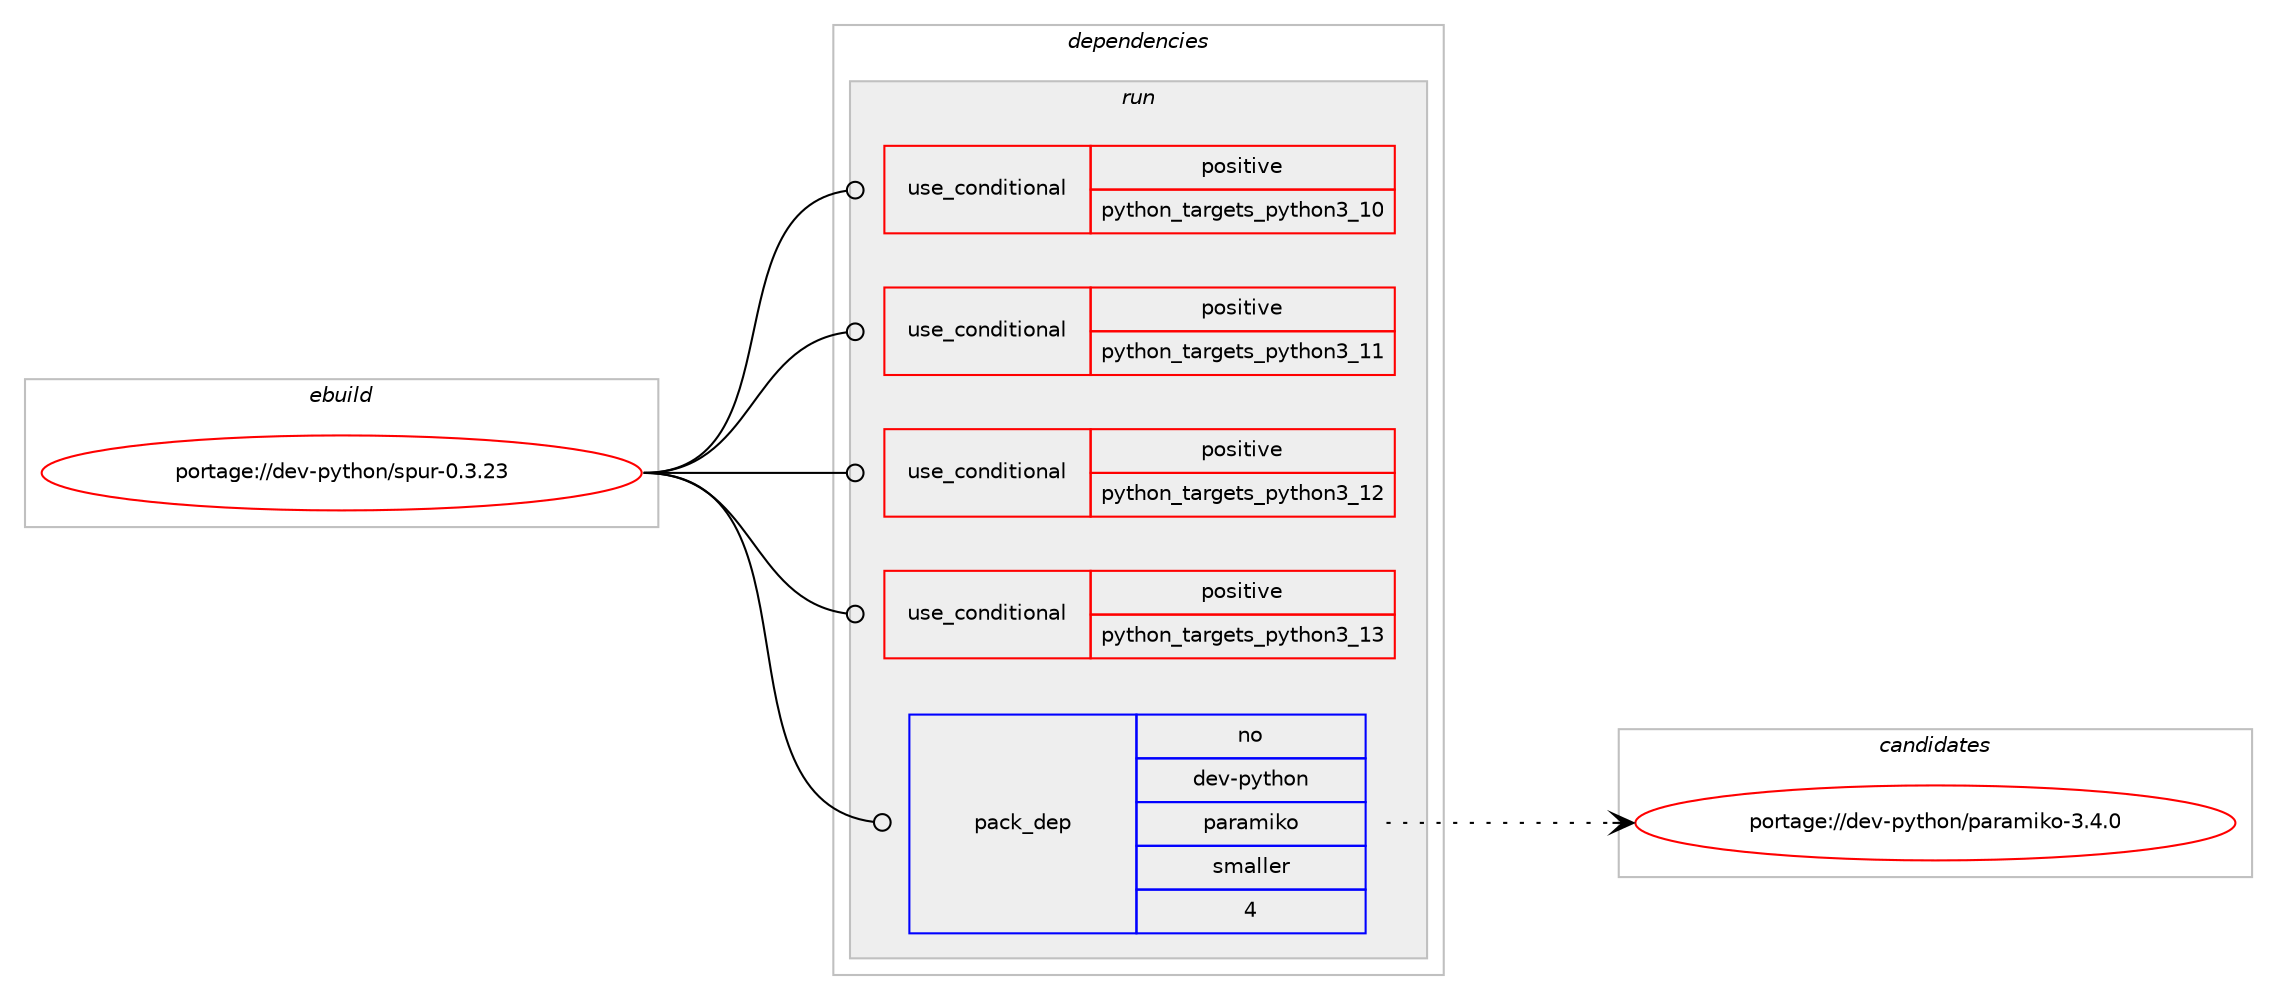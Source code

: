digraph prolog {

# *************
# Graph options
# *************

newrank=true;
concentrate=true;
compound=true;
graph [rankdir=LR,fontname=Helvetica,fontsize=10,ranksep=1.5];#, ranksep=2.5, nodesep=0.2];
edge  [arrowhead=vee];
node  [fontname=Helvetica,fontsize=10];

# **********
# The ebuild
# **********

subgraph cluster_leftcol {
color=gray;
rank=same;
label=<<i>ebuild</i>>;
id [label="portage://dev-python/spur-0.3.23", color=red, width=4, href="../dev-python/spur-0.3.23.svg"];
}

# ****************
# The dependencies
# ****************

subgraph cluster_midcol {
color=gray;
label=<<i>dependencies</i>>;
subgraph cluster_compile {
fillcolor="#eeeeee";
style=filled;
label=<<i>compile</i>>;
}
subgraph cluster_compileandrun {
fillcolor="#eeeeee";
style=filled;
label=<<i>compile and run</i>>;
}
subgraph cluster_run {
fillcolor="#eeeeee";
style=filled;
label=<<i>run</i>>;
subgraph cond38668 {
dependency82481 [label=<<TABLE BORDER="0" CELLBORDER="1" CELLSPACING="0" CELLPADDING="4"><TR><TD ROWSPAN="3" CELLPADDING="10">use_conditional</TD></TR><TR><TD>positive</TD></TR><TR><TD>python_targets_python3_10</TD></TR></TABLE>>, shape=none, color=red];
# *** BEGIN UNKNOWN DEPENDENCY TYPE (TODO) ***
# dependency82481 -> package_dependency(portage://dev-python/spur-0.3.23,run,no,dev-lang,python,none,[,,],[slot(3.10)],[])
# *** END UNKNOWN DEPENDENCY TYPE (TODO) ***

}
id:e -> dependency82481:w [weight=20,style="solid",arrowhead="odot"];
subgraph cond38669 {
dependency82482 [label=<<TABLE BORDER="0" CELLBORDER="1" CELLSPACING="0" CELLPADDING="4"><TR><TD ROWSPAN="3" CELLPADDING="10">use_conditional</TD></TR><TR><TD>positive</TD></TR><TR><TD>python_targets_python3_11</TD></TR></TABLE>>, shape=none, color=red];
# *** BEGIN UNKNOWN DEPENDENCY TYPE (TODO) ***
# dependency82482 -> package_dependency(portage://dev-python/spur-0.3.23,run,no,dev-lang,python,none,[,,],[slot(3.11)],[])
# *** END UNKNOWN DEPENDENCY TYPE (TODO) ***

}
id:e -> dependency82482:w [weight=20,style="solid",arrowhead="odot"];
subgraph cond38670 {
dependency82483 [label=<<TABLE BORDER="0" CELLBORDER="1" CELLSPACING="0" CELLPADDING="4"><TR><TD ROWSPAN="3" CELLPADDING="10">use_conditional</TD></TR><TR><TD>positive</TD></TR><TR><TD>python_targets_python3_12</TD></TR></TABLE>>, shape=none, color=red];
# *** BEGIN UNKNOWN DEPENDENCY TYPE (TODO) ***
# dependency82483 -> package_dependency(portage://dev-python/spur-0.3.23,run,no,dev-lang,python,none,[,,],[slot(3.12)],[])
# *** END UNKNOWN DEPENDENCY TYPE (TODO) ***

}
id:e -> dependency82483:w [weight=20,style="solid",arrowhead="odot"];
subgraph cond38671 {
dependency82484 [label=<<TABLE BORDER="0" CELLBORDER="1" CELLSPACING="0" CELLPADDING="4"><TR><TD ROWSPAN="3" CELLPADDING="10">use_conditional</TD></TR><TR><TD>positive</TD></TR><TR><TD>python_targets_python3_13</TD></TR></TABLE>>, shape=none, color=red];
# *** BEGIN UNKNOWN DEPENDENCY TYPE (TODO) ***
# dependency82484 -> package_dependency(portage://dev-python/spur-0.3.23,run,no,dev-lang,python,none,[,,],[slot(3.13)],[])
# *** END UNKNOWN DEPENDENCY TYPE (TODO) ***

}
id:e -> dependency82484:w [weight=20,style="solid",arrowhead="odot"];
subgraph pack42575 {
dependency82485 [label=<<TABLE BORDER="0" CELLBORDER="1" CELLSPACING="0" CELLPADDING="4" WIDTH="220"><TR><TD ROWSPAN="6" CELLPADDING="30">pack_dep</TD></TR><TR><TD WIDTH="110">no</TD></TR><TR><TD>dev-python</TD></TR><TR><TD>paramiko</TD></TR><TR><TD>smaller</TD></TR><TR><TD>4</TD></TR></TABLE>>, shape=none, color=blue];
}
id:e -> dependency82485:w [weight=20,style="solid",arrowhead="odot"];
}
}

# **************
# The candidates
# **************

subgraph cluster_choices {
rank=same;
color=gray;
label=<<i>candidates</i>>;

subgraph choice42575 {
color=black;
nodesep=1;
choice10010111845112121116104111110471129711497109105107111455146524648 [label="portage://dev-python/paramiko-3.4.0", color=red, width=4,href="../dev-python/paramiko-3.4.0.svg"];
dependency82485:e -> choice10010111845112121116104111110471129711497109105107111455146524648:w [style=dotted,weight="100"];
}
}

}

